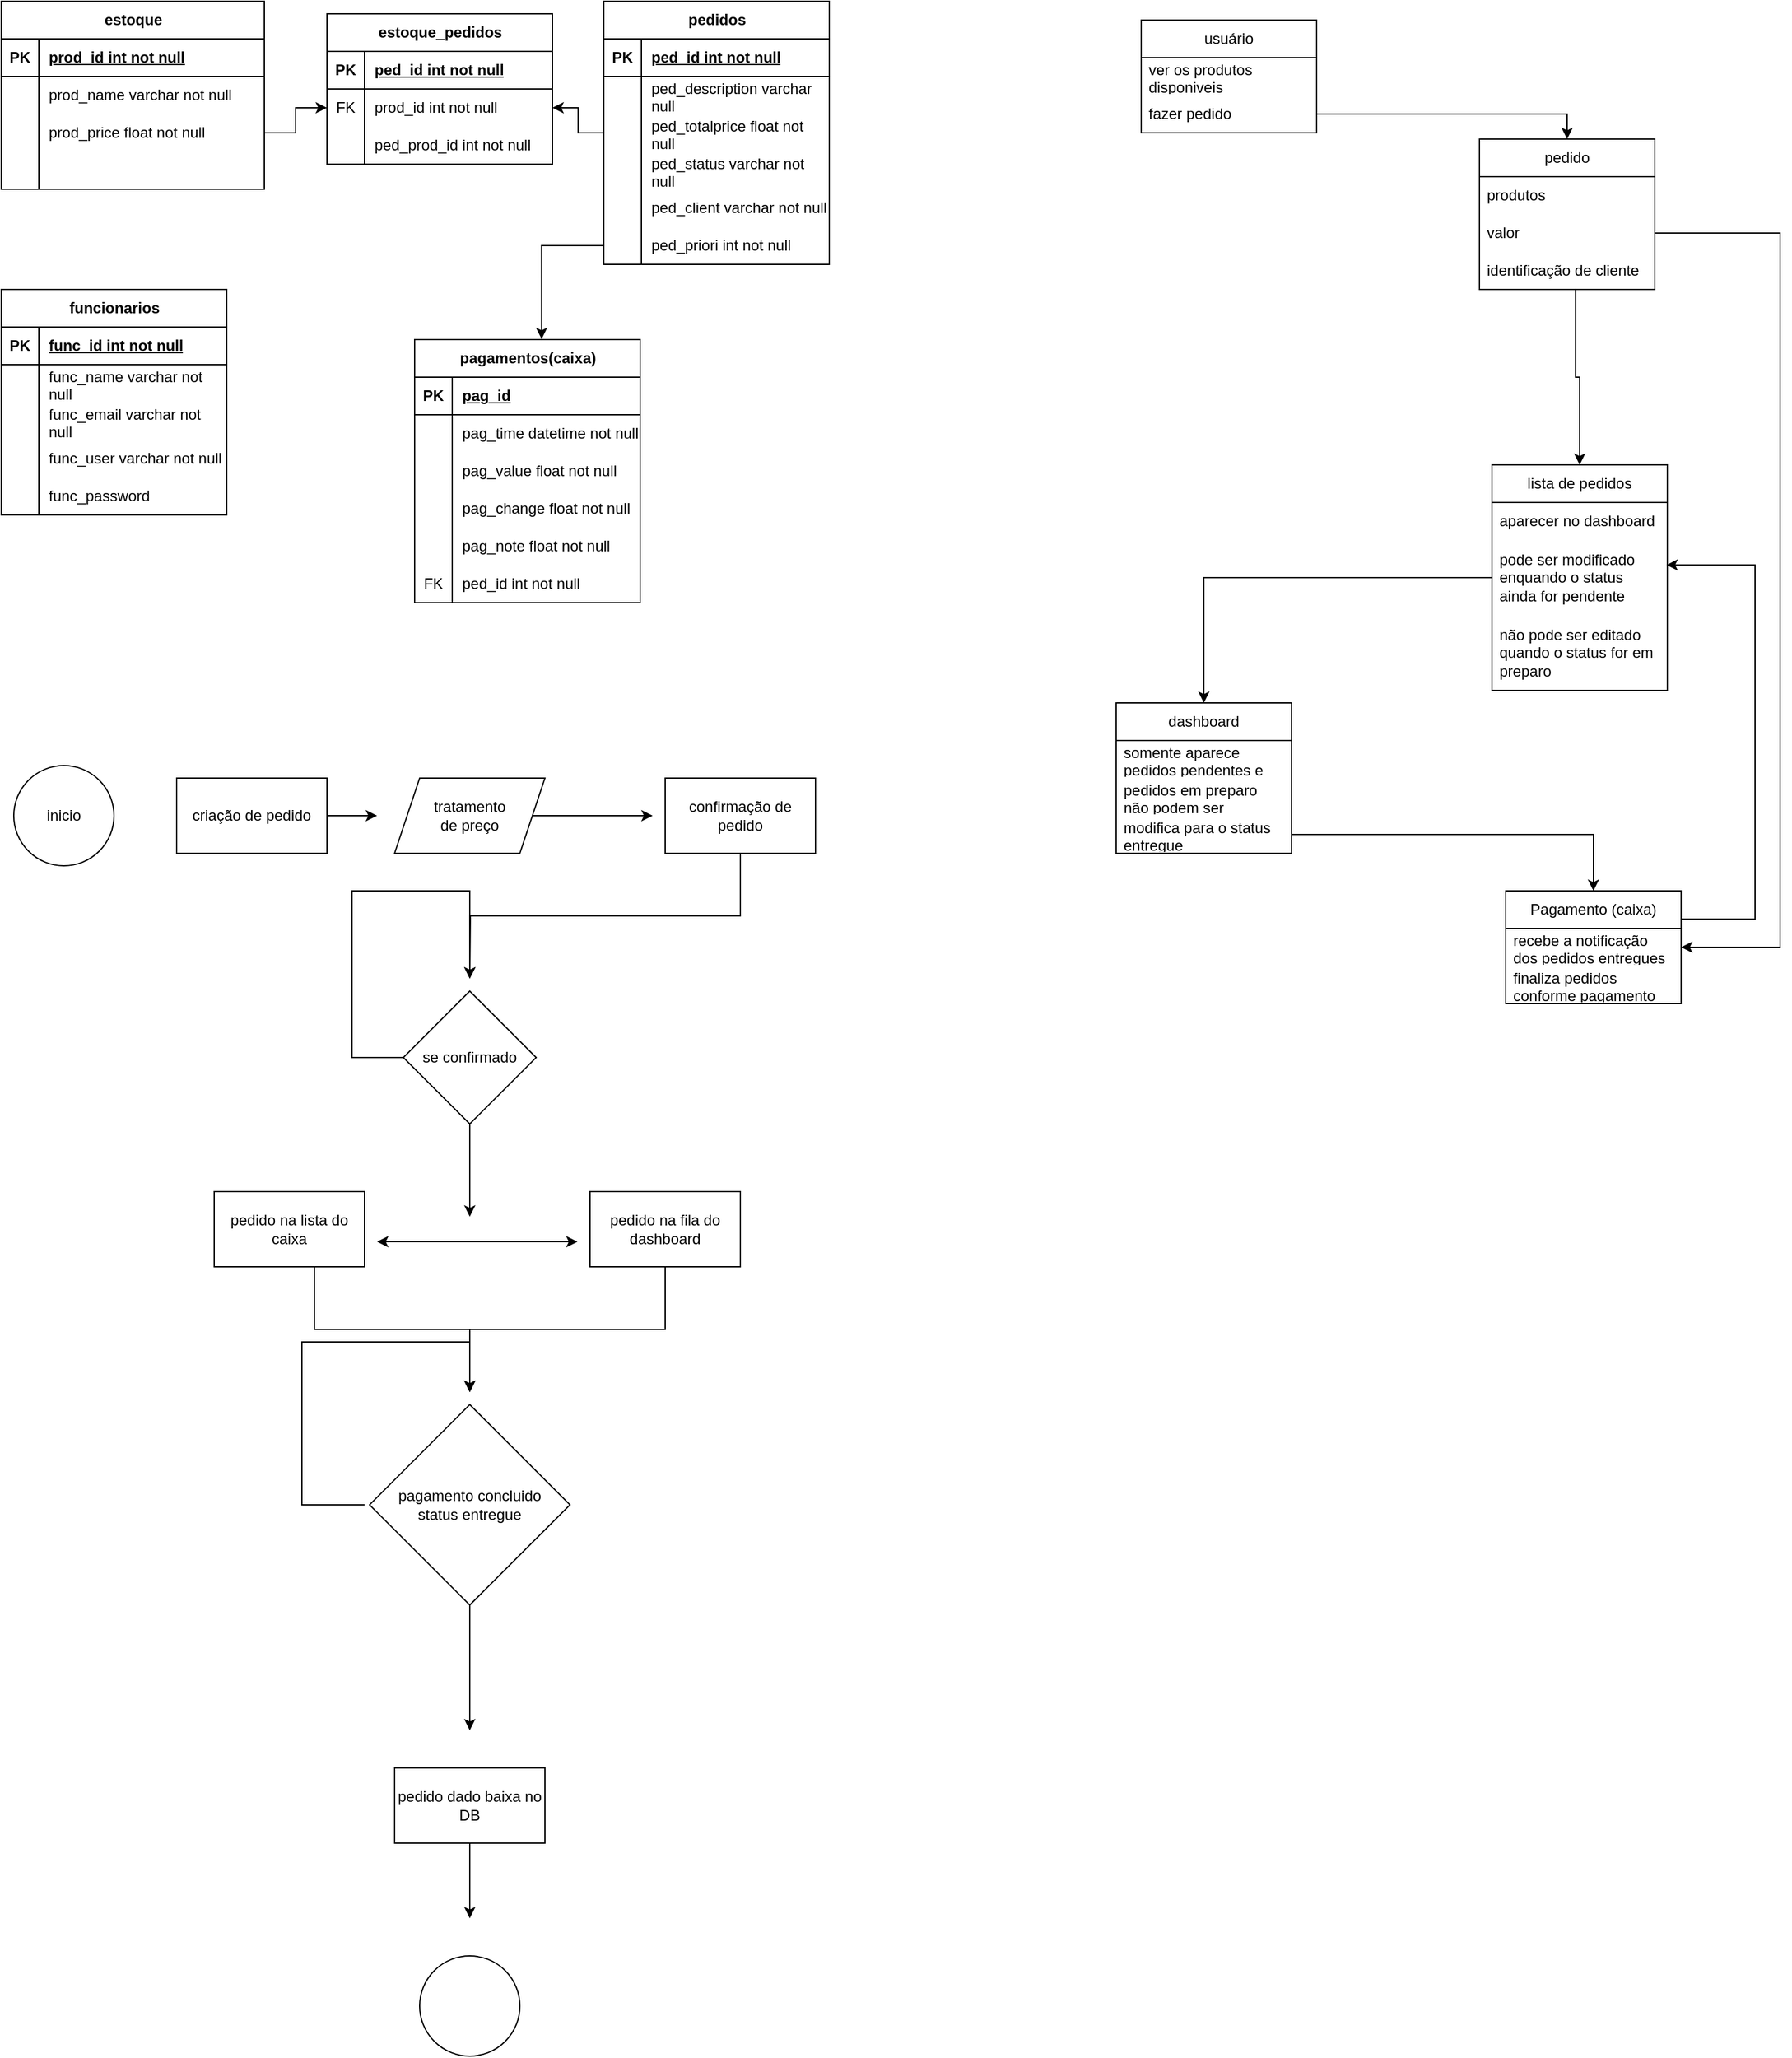 <mxfile version="26.0.13">
  <diagram name="Página-1" id="0fmEnewQuj0HmlvOXinz">
    <mxGraphModel dx="1318" dy="551" grid="1" gridSize="10" guides="1" tooltips="1" connect="1" arrows="1" fold="1" page="1" pageScale="1" pageWidth="827" pageHeight="1169" math="0" shadow="0">
      <root>
        <mxCell id="0" />
        <mxCell id="1" parent="0" />
        <mxCell id="7uB60GZK008Nnf8g0eSj-12" value="estoque" style="shape=table;startSize=30;container=1;collapsible=1;childLayout=tableLayout;fixedRows=1;rowLines=0;fontStyle=1;align=center;resizeLast=1;html=1;" vertex="1" parent="1">
          <mxGeometry x="40" y="50" width="210" height="150" as="geometry" />
        </mxCell>
        <mxCell id="7uB60GZK008Nnf8g0eSj-13" value="" style="shape=tableRow;horizontal=0;startSize=0;swimlaneHead=0;swimlaneBody=0;fillColor=none;collapsible=0;dropTarget=0;points=[[0,0.5],[1,0.5]];portConstraint=eastwest;top=0;left=0;right=0;bottom=1;" vertex="1" parent="7uB60GZK008Nnf8g0eSj-12">
          <mxGeometry y="30" width="210" height="30" as="geometry" />
        </mxCell>
        <mxCell id="7uB60GZK008Nnf8g0eSj-14" value="PK" style="shape=partialRectangle;connectable=0;fillColor=none;top=0;left=0;bottom=0;right=0;fontStyle=1;overflow=hidden;whiteSpace=wrap;html=1;" vertex="1" parent="7uB60GZK008Nnf8g0eSj-13">
          <mxGeometry width="30" height="30" as="geometry">
            <mxRectangle width="30" height="30" as="alternateBounds" />
          </mxGeometry>
        </mxCell>
        <mxCell id="7uB60GZK008Nnf8g0eSj-15" value="prod_id int not null" style="shape=partialRectangle;connectable=0;fillColor=none;top=0;left=0;bottom=0;right=0;align=left;spacingLeft=6;fontStyle=5;overflow=hidden;whiteSpace=wrap;html=1;" vertex="1" parent="7uB60GZK008Nnf8g0eSj-13">
          <mxGeometry x="30" width="180" height="30" as="geometry">
            <mxRectangle width="180" height="30" as="alternateBounds" />
          </mxGeometry>
        </mxCell>
        <mxCell id="7uB60GZK008Nnf8g0eSj-16" value="" style="shape=tableRow;horizontal=0;startSize=0;swimlaneHead=0;swimlaneBody=0;fillColor=none;collapsible=0;dropTarget=0;points=[[0,0.5],[1,0.5]];portConstraint=eastwest;top=0;left=0;right=0;bottom=0;" vertex="1" parent="7uB60GZK008Nnf8g0eSj-12">
          <mxGeometry y="60" width="210" height="30" as="geometry" />
        </mxCell>
        <mxCell id="7uB60GZK008Nnf8g0eSj-17" value="" style="shape=partialRectangle;connectable=0;fillColor=none;top=0;left=0;bottom=0;right=0;editable=1;overflow=hidden;whiteSpace=wrap;html=1;" vertex="1" parent="7uB60GZK008Nnf8g0eSj-16">
          <mxGeometry width="30" height="30" as="geometry">
            <mxRectangle width="30" height="30" as="alternateBounds" />
          </mxGeometry>
        </mxCell>
        <mxCell id="7uB60GZK008Nnf8g0eSj-18" value="prod_name varchar not null" style="shape=partialRectangle;connectable=0;fillColor=none;top=0;left=0;bottom=0;right=0;align=left;spacingLeft=6;overflow=hidden;whiteSpace=wrap;html=1;" vertex="1" parent="7uB60GZK008Nnf8g0eSj-16">
          <mxGeometry x="30" width="180" height="30" as="geometry">
            <mxRectangle width="180" height="30" as="alternateBounds" />
          </mxGeometry>
        </mxCell>
        <mxCell id="7uB60GZK008Nnf8g0eSj-19" value="" style="shape=tableRow;horizontal=0;startSize=0;swimlaneHead=0;swimlaneBody=0;fillColor=none;collapsible=0;dropTarget=0;points=[[0,0.5],[1,0.5]];portConstraint=eastwest;top=0;left=0;right=0;bottom=0;" vertex="1" parent="7uB60GZK008Nnf8g0eSj-12">
          <mxGeometry y="90" width="210" height="30" as="geometry" />
        </mxCell>
        <mxCell id="7uB60GZK008Nnf8g0eSj-20" value="" style="shape=partialRectangle;connectable=0;fillColor=none;top=0;left=0;bottom=0;right=0;editable=1;overflow=hidden;whiteSpace=wrap;html=1;" vertex="1" parent="7uB60GZK008Nnf8g0eSj-19">
          <mxGeometry width="30" height="30" as="geometry">
            <mxRectangle width="30" height="30" as="alternateBounds" />
          </mxGeometry>
        </mxCell>
        <mxCell id="7uB60GZK008Nnf8g0eSj-21" value="prod_price float not null" style="shape=partialRectangle;connectable=0;fillColor=none;top=0;left=0;bottom=0;right=0;align=left;spacingLeft=6;overflow=hidden;whiteSpace=wrap;html=1;" vertex="1" parent="7uB60GZK008Nnf8g0eSj-19">
          <mxGeometry x="30" width="180" height="30" as="geometry">
            <mxRectangle width="180" height="30" as="alternateBounds" />
          </mxGeometry>
        </mxCell>
        <mxCell id="7uB60GZK008Nnf8g0eSj-22" value="" style="shape=tableRow;horizontal=0;startSize=0;swimlaneHead=0;swimlaneBody=0;fillColor=none;collapsible=0;dropTarget=0;points=[[0,0.5],[1,0.5]];portConstraint=eastwest;top=0;left=0;right=0;bottom=0;" vertex="1" parent="7uB60GZK008Nnf8g0eSj-12">
          <mxGeometry y="120" width="210" height="30" as="geometry" />
        </mxCell>
        <mxCell id="7uB60GZK008Nnf8g0eSj-23" value="" style="shape=partialRectangle;connectable=0;fillColor=none;top=0;left=0;bottom=0;right=0;editable=1;overflow=hidden;whiteSpace=wrap;html=1;" vertex="1" parent="7uB60GZK008Nnf8g0eSj-22">
          <mxGeometry width="30" height="30" as="geometry">
            <mxRectangle width="30" height="30" as="alternateBounds" />
          </mxGeometry>
        </mxCell>
        <mxCell id="7uB60GZK008Nnf8g0eSj-24" value="" style="shape=partialRectangle;connectable=0;fillColor=none;top=0;left=0;bottom=0;right=0;align=left;spacingLeft=6;overflow=hidden;whiteSpace=wrap;html=1;" vertex="1" parent="7uB60GZK008Nnf8g0eSj-22">
          <mxGeometry x="30" width="180" height="30" as="geometry">
            <mxRectangle width="180" height="30" as="alternateBounds" />
          </mxGeometry>
        </mxCell>
        <mxCell id="7uB60GZK008Nnf8g0eSj-25" value="pedidos" style="shape=table;startSize=30;container=1;collapsible=1;childLayout=tableLayout;fixedRows=1;rowLines=0;fontStyle=1;align=center;resizeLast=1;html=1;" vertex="1" parent="1">
          <mxGeometry x="521" y="50" width="180" height="210" as="geometry" />
        </mxCell>
        <mxCell id="7uB60GZK008Nnf8g0eSj-26" value="" style="shape=tableRow;horizontal=0;startSize=0;swimlaneHead=0;swimlaneBody=0;fillColor=none;collapsible=0;dropTarget=0;points=[[0,0.5],[1,0.5]];portConstraint=eastwest;top=0;left=0;right=0;bottom=1;" vertex="1" parent="7uB60GZK008Nnf8g0eSj-25">
          <mxGeometry y="30" width="180" height="30" as="geometry" />
        </mxCell>
        <mxCell id="7uB60GZK008Nnf8g0eSj-27" value="PK" style="shape=partialRectangle;connectable=0;fillColor=none;top=0;left=0;bottom=0;right=0;fontStyle=1;overflow=hidden;whiteSpace=wrap;html=1;" vertex="1" parent="7uB60GZK008Nnf8g0eSj-26">
          <mxGeometry width="30" height="30" as="geometry">
            <mxRectangle width="30" height="30" as="alternateBounds" />
          </mxGeometry>
        </mxCell>
        <mxCell id="7uB60GZK008Nnf8g0eSj-28" value="ped_id int not null" style="shape=partialRectangle;connectable=0;fillColor=none;top=0;left=0;bottom=0;right=0;align=left;spacingLeft=6;fontStyle=5;overflow=hidden;whiteSpace=wrap;html=1;" vertex="1" parent="7uB60GZK008Nnf8g0eSj-26">
          <mxGeometry x="30" width="150" height="30" as="geometry">
            <mxRectangle width="150" height="30" as="alternateBounds" />
          </mxGeometry>
        </mxCell>
        <mxCell id="7uB60GZK008Nnf8g0eSj-29" value="" style="shape=tableRow;horizontal=0;startSize=0;swimlaneHead=0;swimlaneBody=0;fillColor=none;collapsible=0;dropTarget=0;points=[[0,0.5],[1,0.5]];portConstraint=eastwest;top=0;left=0;right=0;bottom=0;" vertex="1" parent="7uB60GZK008Nnf8g0eSj-25">
          <mxGeometry y="60" width="180" height="30" as="geometry" />
        </mxCell>
        <mxCell id="7uB60GZK008Nnf8g0eSj-30" value="" style="shape=partialRectangle;connectable=0;fillColor=none;top=0;left=0;bottom=0;right=0;editable=1;overflow=hidden;whiteSpace=wrap;html=1;" vertex="1" parent="7uB60GZK008Nnf8g0eSj-29">
          <mxGeometry width="30" height="30" as="geometry">
            <mxRectangle width="30" height="30" as="alternateBounds" />
          </mxGeometry>
        </mxCell>
        <mxCell id="7uB60GZK008Nnf8g0eSj-31" value="ped_description varchar null" style="shape=partialRectangle;connectable=0;fillColor=none;top=0;left=0;bottom=0;right=0;align=left;spacingLeft=6;overflow=hidden;whiteSpace=wrap;html=1;" vertex="1" parent="7uB60GZK008Nnf8g0eSj-29">
          <mxGeometry x="30" width="150" height="30" as="geometry">
            <mxRectangle width="150" height="30" as="alternateBounds" />
          </mxGeometry>
        </mxCell>
        <mxCell id="7uB60GZK008Nnf8g0eSj-32" value="" style="shape=tableRow;horizontal=0;startSize=0;swimlaneHead=0;swimlaneBody=0;fillColor=none;collapsible=0;dropTarget=0;points=[[0,0.5],[1,0.5]];portConstraint=eastwest;top=0;left=0;right=0;bottom=0;" vertex="1" parent="7uB60GZK008Nnf8g0eSj-25">
          <mxGeometry y="90" width="180" height="30" as="geometry" />
        </mxCell>
        <mxCell id="7uB60GZK008Nnf8g0eSj-33" value="" style="shape=partialRectangle;connectable=0;fillColor=none;top=0;left=0;bottom=0;right=0;editable=1;overflow=hidden;whiteSpace=wrap;html=1;" vertex="1" parent="7uB60GZK008Nnf8g0eSj-32">
          <mxGeometry width="30" height="30" as="geometry">
            <mxRectangle width="30" height="30" as="alternateBounds" />
          </mxGeometry>
        </mxCell>
        <mxCell id="7uB60GZK008Nnf8g0eSj-34" value="ped_totalprice float not null" style="shape=partialRectangle;connectable=0;fillColor=none;top=0;left=0;bottom=0;right=0;align=left;spacingLeft=6;overflow=hidden;whiteSpace=wrap;html=1;" vertex="1" parent="7uB60GZK008Nnf8g0eSj-32">
          <mxGeometry x="30" width="150" height="30" as="geometry">
            <mxRectangle width="150" height="30" as="alternateBounds" />
          </mxGeometry>
        </mxCell>
        <mxCell id="7uB60GZK008Nnf8g0eSj-35" value="" style="shape=tableRow;horizontal=0;startSize=0;swimlaneHead=0;swimlaneBody=0;fillColor=none;collapsible=0;dropTarget=0;points=[[0,0.5],[1,0.5]];portConstraint=eastwest;top=0;left=0;right=0;bottom=0;" vertex="1" parent="7uB60GZK008Nnf8g0eSj-25">
          <mxGeometry y="120" width="180" height="30" as="geometry" />
        </mxCell>
        <mxCell id="7uB60GZK008Nnf8g0eSj-36" value="" style="shape=partialRectangle;connectable=0;fillColor=none;top=0;left=0;bottom=0;right=0;editable=1;overflow=hidden;whiteSpace=wrap;html=1;" vertex="1" parent="7uB60GZK008Nnf8g0eSj-35">
          <mxGeometry width="30" height="30" as="geometry">
            <mxRectangle width="30" height="30" as="alternateBounds" />
          </mxGeometry>
        </mxCell>
        <mxCell id="7uB60GZK008Nnf8g0eSj-37" value="ped_status varchar not null" style="shape=partialRectangle;connectable=0;fillColor=none;top=0;left=0;bottom=0;right=0;align=left;spacingLeft=6;overflow=hidden;whiteSpace=wrap;html=1;" vertex="1" parent="7uB60GZK008Nnf8g0eSj-35">
          <mxGeometry x="30" width="150" height="30" as="geometry">
            <mxRectangle width="150" height="30" as="alternateBounds" />
          </mxGeometry>
        </mxCell>
        <mxCell id="7uB60GZK008Nnf8g0eSj-113" style="shape=tableRow;horizontal=0;startSize=0;swimlaneHead=0;swimlaneBody=0;fillColor=none;collapsible=0;dropTarget=0;points=[[0,0.5],[1,0.5]];portConstraint=eastwest;top=0;left=0;right=0;bottom=0;" vertex="1" parent="7uB60GZK008Nnf8g0eSj-25">
          <mxGeometry y="150" width="180" height="30" as="geometry" />
        </mxCell>
        <mxCell id="7uB60GZK008Nnf8g0eSj-114" style="shape=partialRectangle;connectable=0;fillColor=none;top=0;left=0;bottom=0;right=0;editable=1;overflow=hidden;whiteSpace=wrap;html=1;" vertex="1" parent="7uB60GZK008Nnf8g0eSj-113">
          <mxGeometry width="30" height="30" as="geometry">
            <mxRectangle width="30" height="30" as="alternateBounds" />
          </mxGeometry>
        </mxCell>
        <mxCell id="7uB60GZK008Nnf8g0eSj-115" value="ped_client varchar not null" style="shape=partialRectangle;connectable=0;fillColor=none;top=0;left=0;bottom=0;right=0;align=left;spacingLeft=6;overflow=hidden;whiteSpace=wrap;html=1;" vertex="1" parent="7uB60GZK008Nnf8g0eSj-113">
          <mxGeometry x="30" width="150" height="30" as="geometry">
            <mxRectangle width="150" height="30" as="alternateBounds" />
          </mxGeometry>
        </mxCell>
        <mxCell id="7uB60GZK008Nnf8g0eSj-133" style="shape=tableRow;horizontal=0;startSize=0;swimlaneHead=0;swimlaneBody=0;fillColor=none;collapsible=0;dropTarget=0;points=[[0,0.5],[1,0.5]];portConstraint=eastwest;top=0;left=0;right=0;bottom=0;" vertex="1" parent="7uB60GZK008Nnf8g0eSj-25">
          <mxGeometry y="180" width="180" height="30" as="geometry" />
        </mxCell>
        <mxCell id="7uB60GZK008Nnf8g0eSj-134" style="shape=partialRectangle;connectable=0;fillColor=none;top=0;left=0;bottom=0;right=0;editable=1;overflow=hidden;whiteSpace=wrap;html=1;" vertex="1" parent="7uB60GZK008Nnf8g0eSj-133">
          <mxGeometry width="30" height="30" as="geometry">
            <mxRectangle width="30" height="30" as="alternateBounds" />
          </mxGeometry>
        </mxCell>
        <mxCell id="7uB60GZK008Nnf8g0eSj-135" value="ped_priori int not null" style="shape=partialRectangle;connectable=0;fillColor=none;top=0;left=0;bottom=0;right=0;align=left;spacingLeft=6;overflow=hidden;whiteSpace=wrap;html=1;" vertex="1" parent="7uB60GZK008Nnf8g0eSj-133">
          <mxGeometry x="30" width="150" height="30" as="geometry">
            <mxRectangle width="150" height="30" as="alternateBounds" />
          </mxGeometry>
        </mxCell>
        <mxCell id="7uB60GZK008Nnf8g0eSj-39" value="estoque_pedidos" style="shape=table;startSize=30;container=1;collapsible=1;childLayout=tableLayout;fixedRows=1;rowLines=0;fontStyle=1;align=center;resizeLast=1;html=1;" vertex="1" parent="1">
          <mxGeometry x="300" y="60" width="180" height="120" as="geometry" />
        </mxCell>
        <mxCell id="7uB60GZK008Nnf8g0eSj-40" value="" style="shape=tableRow;horizontal=0;startSize=0;swimlaneHead=0;swimlaneBody=0;fillColor=none;collapsible=0;dropTarget=0;points=[[0,0.5],[1,0.5]];portConstraint=eastwest;top=0;left=0;right=0;bottom=1;" vertex="1" parent="7uB60GZK008Nnf8g0eSj-39">
          <mxGeometry y="30" width="180" height="30" as="geometry" />
        </mxCell>
        <mxCell id="7uB60GZK008Nnf8g0eSj-41" value="PK" style="shape=partialRectangle;connectable=0;fillColor=none;top=0;left=0;bottom=0;right=0;fontStyle=1;overflow=hidden;whiteSpace=wrap;html=1;" vertex="1" parent="7uB60GZK008Nnf8g0eSj-40">
          <mxGeometry width="30" height="30" as="geometry">
            <mxRectangle width="30" height="30" as="alternateBounds" />
          </mxGeometry>
        </mxCell>
        <mxCell id="7uB60GZK008Nnf8g0eSj-42" value="ped_id int not null" style="shape=partialRectangle;connectable=0;fillColor=none;top=0;left=0;bottom=0;right=0;align=left;spacingLeft=6;fontStyle=5;overflow=hidden;whiteSpace=wrap;html=1;" vertex="1" parent="7uB60GZK008Nnf8g0eSj-40">
          <mxGeometry x="30" width="150" height="30" as="geometry">
            <mxRectangle width="150" height="30" as="alternateBounds" />
          </mxGeometry>
        </mxCell>
        <mxCell id="7uB60GZK008Nnf8g0eSj-43" value="" style="shape=tableRow;horizontal=0;startSize=0;swimlaneHead=0;swimlaneBody=0;fillColor=none;collapsible=0;dropTarget=0;points=[[0,0.5],[1,0.5]];portConstraint=eastwest;top=0;left=0;right=0;bottom=0;" vertex="1" parent="7uB60GZK008Nnf8g0eSj-39">
          <mxGeometry y="60" width="180" height="30" as="geometry" />
        </mxCell>
        <mxCell id="7uB60GZK008Nnf8g0eSj-44" value="FK" style="shape=partialRectangle;connectable=0;fillColor=none;top=0;left=0;bottom=0;right=0;editable=1;overflow=hidden;whiteSpace=wrap;html=1;" vertex="1" parent="7uB60GZK008Nnf8g0eSj-43">
          <mxGeometry width="30" height="30" as="geometry">
            <mxRectangle width="30" height="30" as="alternateBounds" />
          </mxGeometry>
        </mxCell>
        <mxCell id="7uB60GZK008Nnf8g0eSj-45" value="prod_id int not null" style="shape=partialRectangle;connectable=0;fillColor=none;top=0;left=0;bottom=0;right=0;align=left;spacingLeft=6;overflow=hidden;whiteSpace=wrap;html=1;" vertex="1" parent="7uB60GZK008Nnf8g0eSj-43">
          <mxGeometry x="30" width="150" height="30" as="geometry">
            <mxRectangle width="150" height="30" as="alternateBounds" />
          </mxGeometry>
        </mxCell>
        <mxCell id="7uB60GZK008Nnf8g0eSj-139" style="shape=tableRow;horizontal=0;startSize=0;swimlaneHead=0;swimlaneBody=0;fillColor=none;collapsible=0;dropTarget=0;points=[[0,0.5],[1,0.5]];portConstraint=eastwest;top=0;left=0;right=0;bottom=0;" vertex="1" parent="7uB60GZK008Nnf8g0eSj-39">
          <mxGeometry y="90" width="180" height="30" as="geometry" />
        </mxCell>
        <mxCell id="7uB60GZK008Nnf8g0eSj-140" style="shape=partialRectangle;connectable=0;fillColor=none;top=0;left=0;bottom=0;right=0;editable=1;overflow=hidden;whiteSpace=wrap;html=1;" vertex="1" parent="7uB60GZK008Nnf8g0eSj-139">
          <mxGeometry width="30" height="30" as="geometry">
            <mxRectangle width="30" height="30" as="alternateBounds" />
          </mxGeometry>
        </mxCell>
        <mxCell id="7uB60GZK008Nnf8g0eSj-141" value="ped_prod_id int not null" style="shape=partialRectangle;connectable=0;fillColor=none;top=0;left=0;bottom=0;right=0;align=left;spacingLeft=6;overflow=hidden;whiteSpace=wrap;html=1;" vertex="1" parent="7uB60GZK008Nnf8g0eSj-139">
          <mxGeometry x="30" width="150" height="30" as="geometry">
            <mxRectangle width="150" height="30" as="alternateBounds" />
          </mxGeometry>
        </mxCell>
        <mxCell id="7uB60GZK008Nnf8g0eSj-52" value="pagamentos(caixa)" style="shape=table;startSize=30;container=1;collapsible=1;childLayout=tableLayout;fixedRows=1;rowLines=0;fontStyle=1;align=center;resizeLast=1;html=1;" vertex="1" parent="1">
          <mxGeometry x="370" y="320" width="180" height="210" as="geometry" />
        </mxCell>
        <mxCell id="7uB60GZK008Nnf8g0eSj-53" value="" style="shape=tableRow;horizontal=0;startSize=0;swimlaneHead=0;swimlaneBody=0;fillColor=none;collapsible=0;dropTarget=0;points=[[0,0.5],[1,0.5]];portConstraint=eastwest;top=0;left=0;right=0;bottom=1;" vertex="1" parent="7uB60GZK008Nnf8g0eSj-52">
          <mxGeometry y="30" width="180" height="30" as="geometry" />
        </mxCell>
        <mxCell id="7uB60GZK008Nnf8g0eSj-54" value="PK" style="shape=partialRectangle;connectable=0;fillColor=none;top=0;left=0;bottom=0;right=0;fontStyle=1;overflow=hidden;whiteSpace=wrap;html=1;" vertex="1" parent="7uB60GZK008Nnf8g0eSj-53">
          <mxGeometry width="30" height="30" as="geometry">
            <mxRectangle width="30" height="30" as="alternateBounds" />
          </mxGeometry>
        </mxCell>
        <mxCell id="7uB60GZK008Nnf8g0eSj-55" value="pag_id" style="shape=partialRectangle;connectable=0;fillColor=none;top=0;left=0;bottom=0;right=0;align=left;spacingLeft=6;fontStyle=5;overflow=hidden;whiteSpace=wrap;html=1;" vertex="1" parent="7uB60GZK008Nnf8g0eSj-53">
          <mxGeometry x="30" width="150" height="30" as="geometry">
            <mxRectangle width="150" height="30" as="alternateBounds" />
          </mxGeometry>
        </mxCell>
        <mxCell id="7uB60GZK008Nnf8g0eSj-56" value="" style="shape=tableRow;horizontal=0;startSize=0;swimlaneHead=0;swimlaneBody=0;fillColor=none;collapsible=0;dropTarget=0;points=[[0,0.5],[1,0.5]];portConstraint=eastwest;top=0;left=0;right=0;bottom=0;" vertex="1" parent="7uB60GZK008Nnf8g0eSj-52">
          <mxGeometry y="60" width="180" height="30" as="geometry" />
        </mxCell>
        <mxCell id="7uB60GZK008Nnf8g0eSj-57" value="" style="shape=partialRectangle;connectable=0;fillColor=none;top=0;left=0;bottom=0;right=0;editable=1;overflow=hidden;whiteSpace=wrap;html=1;" vertex="1" parent="7uB60GZK008Nnf8g0eSj-56">
          <mxGeometry width="30" height="30" as="geometry">
            <mxRectangle width="30" height="30" as="alternateBounds" />
          </mxGeometry>
        </mxCell>
        <mxCell id="7uB60GZK008Nnf8g0eSj-58" value="pag_time datetime not null" style="shape=partialRectangle;connectable=0;fillColor=none;top=0;left=0;bottom=0;right=0;align=left;spacingLeft=6;overflow=hidden;whiteSpace=wrap;html=1;" vertex="1" parent="7uB60GZK008Nnf8g0eSj-56">
          <mxGeometry x="30" width="150" height="30" as="geometry">
            <mxRectangle width="150" height="30" as="alternateBounds" />
          </mxGeometry>
        </mxCell>
        <mxCell id="7uB60GZK008Nnf8g0eSj-59" value="" style="shape=tableRow;horizontal=0;startSize=0;swimlaneHead=0;swimlaneBody=0;fillColor=none;collapsible=0;dropTarget=0;points=[[0,0.5],[1,0.5]];portConstraint=eastwest;top=0;left=0;right=0;bottom=0;" vertex="1" parent="7uB60GZK008Nnf8g0eSj-52">
          <mxGeometry y="90" width="180" height="30" as="geometry" />
        </mxCell>
        <mxCell id="7uB60GZK008Nnf8g0eSj-60" value="" style="shape=partialRectangle;connectable=0;fillColor=none;top=0;left=0;bottom=0;right=0;editable=1;overflow=hidden;whiteSpace=wrap;html=1;" vertex="1" parent="7uB60GZK008Nnf8g0eSj-59">
          <mxGeometry width="30" height="30" as="geometry">
            <mxRectangle width="30" height="30" as="alternateBounds" />
          </mxGeometry>
        </mxCell>
        <mxCell id="7uB60GZK008Nnf8g0eSj-61" value="pag_value float not null" style="shape=partialRectangle;connectable=0;fillColor=none;top=0;left=0;bottom=0;right=0;align=left;spacingLeft=6;overflow=hidden;whiteSpace=wrap;html=1;" vertex="1" parent="7uB60GZK008Nnf8g0eSj-59">
          <mxGeometry x="30" width="150" height="30" as="geometry">
            <mxRectangle width="150" height="30" as="alternateBounds" />
          </mxGeometry>
        </mxCell>
        <mxCell id="7uB60GZK008Nnf8g0eSj-62" value="" style="shape=tableRow;horizontal=0;startSize=0;swimlaneHead=0;swimlaneBody=0;fillColor=none;collapsible=0;dropTarget=0;points=[[0,0.5],[1,0.5]];portConstraint=eastwest;top=0;left=0;right=0;bottom=0;" vertex="1" parent="7uB60GZK008Nnf8g0eSj-52">
          <mxGeometry y="120" width="180" height="30" as="geometry" />
        </mxCell>
        <mxCell id="7uB60GZK008Nnf8g0eSj-63" value="" style="shape=partialRectangle;connectable=0;fillColor=none;top=0;left=0;bottom=0;right=0;editable=1;overflow=hidden;whiteSpace=wrap;html=1;" vertex="1" parent="7uB60GZK008Nnf8g0eSj-62">
          <mxGeometry width="30" height="30" as="geometry">
            <mxRectangle width="30" height="30" as="alternateBounds" />
          </mxGeometry>
        </mxCell>
        <mxCell id="7uB60GZK008Nnf8g0eSj-64" value="pag_change float not null" style="shape=partialRectangle;connectable=0;fillColor=none;top=0;left=0;bottom=0;right=0;align=left;spacingLeft=6;overflow=hidden;whiteSpace=wrap;html=1;" vertex="1" parent="7uB60GZK008Nnf8g0eSj-62">
          <mxGeometry x="30" width="150" height="30" as="geometry">
            <mxRectangle width="150" height="30" as="alternateBounds" />
          </mxGeometry>
        </mxCell>
        <mxCell id="7uB60GZK008Nnf8g0eSj-65" style="shape=tableRow;horizontal=0;startSize=0;swimlaneHead=0;swimlaneBody=0;fillColor=none;collapsible=0;dropTarget=0;points=[[0,0.5],[1,0.5]];portConstraint=eastwest;top=0;left=0;right=0;bottom=0;" vertex="1" parent="7uB60GZK008Nnf8g0eSj-52">
          <mxGeometry y="150" width="180" height="30" as="geometry" />
        </mxCell>
        <mxCell id="7uB60GZK008Nnf8g0eSj-66" style="shape=partialRectangle;connectable=0;fillColor=none;top=0;left=0;bottom=0;right=0;editable=1;overflow=hidden;whiteSpace=wrap;html=1;" vertex="1" parent="7uB60GZK008Nnf8g0eSj-65">
          <mxGeometry width="30" height="30" as="geometry">
            <mxRectangle width="30" height="30" as="alternateBounds" />
          </mxGeometry>
        </mxCell>
        <mxCell id="7uB60GZK008Nnf8g0eSj-67" value="pag_note float not null" style="shape=partialRectangle;connectable=0;fillColor=none;top=0;left=0;bottom=0;right=0;align=left;spacingLeft=6;overflow=hidden;whiteSpace=wrap;html=1;" vertex="1" parent="7uB60GZK008Nnf8g0eSj-65">
          <mxGeometry x="30" width="150" height="30" as="geometry">
            <mxRectangle width="150" height="30" as="alternateBounds" />
          </mxGeometry>
        </mxCell>
        <mxCell id="7uB60GZK008Nnf8g0eSj-68" style="shape=tableRow;horizontal=0;startSize=0;swimlaneHead=0;swimlaneBody=0;fillColor=none;collapsible=0;dropTarget=0;points=[[0,0.5],[1,0.5]];portConstraint=eastwest;top=0;left=0;right=0;bottom=0;" vertex="1" parent="7uB60GZK008Nnf8g0eSj-52">
          <mxGeometry y="180" width="180" height="30" as="geometry" />
        </mxCell>
        <mxCell id="7uB60GZK008Nnf8g0eSj-69" value="FK" style="shape=partialRectangle;connectable=0;fillColor=none;top=0;left=0;bottom=0;right=0;editable=1;overflow=hidden;whiteSpace=wrap;html=1;" vertex="1" parent="7uB60GZK008Nnf8g0eSj-68">
          <mxGeometry width="30" height="30" as="geometry">
            <mxRectangle width="30" height="30" as="alternateBounds" />
          </mxGeometry>
        </mxCell>
        <mxCell id="7uB60GZK008Nnf8g0eSj-70" value="ped_id int not null" style="shape=partialRectangle;connectable=0;fillColor=none;top=0;left=0;bottom=0;right=0;align=left;spacingLeft=6;overflow=hidden;whiteSpace=wrap;html=1;" vertex="1" parent="7uB60GZK008Nnf8g0eSj-68">
          <mxGeometry x="30" width="150" height="30" as="geometry">
            <mxRectangle width="150" height="30" as="alternateBounds" />
          </mxGeometry>
        </mxCell>
        <mxCell id="7uB60GZK008Nnf8g0eSj-84" value="funcionarios" style="shape=table;startSize=30;container=1;collapsible=1;childLayout=tableLayout;fixedRows=1;rowLines=0;fontStyle=1;align=center;resizeLast=1;html=1;" vertex="1" parent="1">
          <mxGeometry x="40" y="280" width="180" height="180" as="geometry" />
        </mxCell>
        <mxCell id="7uB60GZK008Nnf8g0eSj-85" value="" style="shape=tableRow;horizontal=0;startSize=0;swimlaneHead=0;swimlaneBody=0;fillColor=none;collapsible=0;dropTarget=0;points=[[0,0.5],[1,0.5]];portConstraint=eastwest;top=0;left=0;right=0;bottom=1;" vertex="1" parent="7uB60GZK008Nnf8g0eSj-84">
          <mxGeometry y="30" width="180" height="30" as="geometry" />
        </mxCell>
        <mxCell id="7uB60GZK008Nnf8g0eSj-86" value="PK" style="shape=partialRectangle;connectable=0;fillColor=none;top=0;left=0;bottom=0;right=0;fontStyle=1;overflow=hidden;whiteSpace=wrap;html=1;" vertex="1" parent="7uB60GZK008Nnf8g0eSj-85">
          <mxGeometry width="30" height="30" as="geometry">
            <mxRectangle width="30" height="30" as="alternateBounds" />
          </mxGeometry>
        </mxCell>
        <mxCell id="7uB60GZK008Nnf8g0eSj-87" value="func_id int not null" style="shape=partialRectangle;connectable=0;fillColor=none;top=0;left=0;bottom=0;right=0;align=left;spacingLeft=6;fontStyle=5;overflow=hidden;whiteSpace=wrap;html=1;" vertex="1" parent="7uB60GZK008Nnf8g0eSj-85">
          <mxGeometry x="30" width="150" height="30" as="geometry">
            <mxRectangle width="150" height="30" as="alternateBounds" />
          </mxGeometry>
        </mxCell>
        <mxCell id="7uB60GZK008Nnf8g0eSj-88" value="" style="shape=tableRow;horizontal=0;startSize=0;swimlaneHead=0;swimlaneBody=0;fillColor=none;collapsible=0;dropTarget=0;points=[[0,0.5],[1,0.5]];portConstraint=eastwest;top=0;left=0;right=0;bottom=0;" vertex="1" parent="7uB60GZK008Nnf8g0eSj-84">
          <mxGeometry y="60" width="180" height="30" as="geometry" />
        </mxCell>
        <mxCell id="7uB60GZK008Nnf8g0eSj-89" value="" style="shape=partialRectangle;connectable=0;fillColor=none;top=0;left=0;bottom=0;right=0;editable=1;overflow=hidden;whiteSpace=wrap;html=1;" vertex="1" parent="7uB60GZK008Nnf8g0eSj-88">
          <mxGeometry width="30" height="30" as="geometry">
            <mxRectangle width="30" height="30" as="alternateBounds" />
          </mxGeometry>
        </mxCell>
        <mxCell id="7uB60GZK008Nnf8g0eSj-90" value="func_name varchar not null" style="shape=partialRectangle;connectable=0;fillColor=none;top=0;left=0;bottom=0;right=0;align=left;spacingLeft=6;overflow=hidden;whiteSpace=wrap;html=1;" vertex="1" parent="7uB60GZK008Nnf8g0eSj-88">
          <mxGeometry x="30" width="150" height="30" as="geometry">
            <mxRectangle width="150" height="30" as="alternateBounds" />
          </mxGeometry>
        </mxCell>
        <mxCell id="7uB60GZK008Nnf8g0eSj-91" value="" style="shape=tableRow;horizontal=0;startSize=0;swimlaneHead=0;swimlaneBody=0;fillColor=none;collapsible=0;dropTarget=0;points=[[0,0.5],[1,0.5]];portConstraint=eastwest;top=0;left=0;right=0;bottom=0;" vertex="1" parent="7uB60GZK008Nnf8g0eSj-84">
          <mxGeometry y="90" width="180" height="30" as="geometry" />
        </mxCell>
        <mxCell id="7uB60GZK008Nnf8g0eSj-92" value="" style="shape=partialRectangle;connectable=0;fillColor=none;top=0;left=0;bottom=0;right=0;editable=1;overflow=hidden;whiteSpace=wrap;html=1;" vertex="1" parent="7uB60GZK008Nnf8g0eSj-91">
          <mxGeometry width="30" height="30" as="geometry">
            <mxRectangle width="30" height="30" as="alternateBounds" />
          </mxGeometry>
        </mxCell>
        <mxCell id="7uB60GZK008Nnf8g0eSj-93" value="func_email varchar not null" style="shape=partialRectangle;connectable=0;fillColor=none;top=0;left=0;bottom=0;right=0;align=left;spacingLeft=6;overflow=hidden;whiteSpace=wrap;html=1;" vertex="1" parent="7uB60GZK008Nnf8g0eSj-91">
          <mxGeometry x="30" width="150" height="30" as="geometry">
            <mxRectangle width="150" height="30" as="alternateBounds" />
          </mxGeometry>
        </mxCell>
        <mxCell id="7uB60GZK008Nnf8g0eSj-142" style="shape=tableRow;horizontal=0;startSize=0;swimlaneHead=0;swimlaneBody=0;fillColor=none;collapsible=0;dropTarget=0;points=[[0,0.5],[1,0.5]];portConstraint=eastwest;top=0;left=0;right=0;bottom=0;" vertex="1" parent="7uB60GZK008Nnf8g0eSj-84">
          <mxGeometry y="120" width="180" height="30" as="geometry" />
        </mxCell>
        <mxCell id="7uB60GZK008Nnf8g0eSj-143" style="shape=partialRectangle;connectable=0;fillColor=none;top=0;left=0;bottom=0;right=0;editable=1;overflow=hidden;whiteSpace=wrap;html=1;" vertex="1" parent="7uB60GZK008Nnf8g0eSj-142">
          <mxGeometry width="30" height="30" as="geometry">
            <mxRectangle width="30" height="30" as="alternateBounds" />
          </mxGeometry>
        </mxCell>
        <mxCell id="7uB60GZK008Nnf8g0eSj-144" value="func_user varchar not null" style="shape=partialRectangle;connectable=0;fillColor=none;top=0;left=0;bottom=0;right=0;align=left;spacingLeft=6;overflow=hidden;whiteSpace=wrap;html=1;" vertex="1" parent="7uB60GZK008Nnf8g0eSj-142">
          <mxGeometry x="30" width="150" height="30" as="geometry">
            <mxRectangle width="150" height="30" as="alternateBounds" />
          </mxGeometry>
        </mxCell>
        <mxCell id="7uB60GZK008Nnf8g0eSj-94" value="" style="shape=tableRow;horizontal=0;startSize=0;swimlaneHead=0;swimlaneBody=0;fillColor=none;collapsible=0;dropTarget=0;points=[[0,0.5],[1,0.5]];portConstraint=eastwest;top=0;left=0;right=0;bottom=0;" vertex="1" parent="7uB60GZK008Nnf8g0eSj-84">
          <mxGeometry y="150" width="180" height="30" as="geometry" />
        </mxCell>
        <mxCell id="7uB60GZK008Nnf8g0eSj-95" value="" style="shape=partialRectangle;connectable=0;fillColor=none;top=0;left=0;bottom=0;right=0;editable=1;overflow=hidden;whiteSpace=wrap;html=1;" vertex="1" parent="7uB60GZK008Nnf8g0eSj-94">
          <mxGeometry width="30" height="30" as="geometry">
            <mxRectangle width="30" height="30" as="alternateBounds" />
          </mxGeometry>
        </mxCell>
        <mxCell id="7uB60GZK008Nnf8g0eSj-96" value="func_password" style="shape=partialRectangle;connectable=0;fillColor=none;top=0;left=0;bottom=0;right=0;align=left;spacingLeft=6;overflow=hidden;whiteSpace=wrap;html=1;" vertex="1" parent="7uB60GZK008Nnf8g0eSj-94">
          <mxGeometry x="30" width="150" height="30" as="geometry">
            <mxRectangle width="150" height="30" as="alternateBounds" />
          </mxGeometry>
        </mxCell>
        <mxCell id="7uB60GZK008Nnf8g0eSj-101" value="usuário" style="swimlane;fontStyle=0;childLayout=stackLayout;horizontal=1;startSize=30;horizontalStack=0;resizeParent=1;resizeParentMax=0;resizeLast=0;collapsible=1;marginBottom=0;whiteSpace=wrap;html=1;" vertex="1" parent="1">
          <mxGeometry x="950" y="65" width="140" height="90" as="geometry" />
        </mxCell>
        <mxCell id="7uB60GZK008Nnf8g0eSj-102" value="ver os produtos disponiveis" style="text;strokeColor=none;fillColor=none;align=left;verticalAlign=middle;spacingLeft=4;spacingRight=4;overflow=hidden;points=[[0,0.5],[1,0.5]];portConstraint=eastwest;rotatable=0;whiteSpace=wrap;html=1;" vertex="1" parent="7uB60GZK008Nnf8g0eSj-101">
          <mxGeometry y="30" width="140" height="30" as="geometry" />
        </mxCell>
        <mxCell id="7uB60GZK008Nnf8g0eSj-103" value="fazer pedido" style="text;strokeColor=none;fillColor=none;align=left;verticalAlign=middle;spacingLeft=4;spacingRight=4;overflow=hidden;points=[[0,0.5],[1,0.5]];portConstraint=eastwest;rotatable=0;whiteSpace=wrap;html=1;" vertex="1" parent="7uB60GZK008Nnf8g0eSj-101">
          <mxGeometry y="60" width="140" height="30" as="geometry" />
        </mxCell>
        <mxCell id="7uB60GZK008Nnf8g0eSj-105" value="lista de pedidos" style="swimlane;fontStyle=0;childLayout=stackLayout;horizontal=1;startSize=30;horizontalStack=0;resizeParent=1;resizeParentMax=0;resizeLast=0;collapsible=1;marginBottom=0;whiteSpace=wrap;html=1;" vertex="1" parent="1">
          <mxGeometry x="1230" y="420" width="140" height="180" as="geometry" />
        </mxCell>
        <mxCell id="7uB60GZK008Nnf8g0eSj-106" value="aparecer no dashboard" style="text;strokeColor=none;fillColor=none;align=left;verticalAlign=middle;spacingLeft=4;spacingRight=4;overflow=hidden;points=[[0,0.5],[1,0.5]];portConstraint=eastwest;rotatable=0;whiteSpace=wrap;html=1;" vertex="1" parent="7uB60GZK008Nnf8g0eSj-105">
          <mxGeometry y="30" width="140" height="30" as="geometry" />
        </mxCell>
        <mxCell id="7uB60GZK008Nnf8g0eSj-107" value="pode ser modificado enquando o status ainda for pendente" style="text;strokeColor=none;fillColor=none;align=left;verticalAlign=middle;spacingLeft=4;spacingRight=4;overflow=hidden;points=[[0,0.5],[1,0.5]];portConstraint=eastwest;rotatable=0;whiteSpace=wrap;html=1;" vertex="1" parent="7uB60GZK008Nnf8g0eSj-105">
          <mxGeometry y="60" width="140" height="60" as="geometry" />
        </mxCell>
        <mxCell id="7uB60GZK008Nnf8g0eSj-108" value="não pode ser editado quando o status for em preparo" style="text;strokeColor=none;fillColor=none;align=left;verticalAlign=middle;spacingLeft=4;spacingRight=4;overflow=hidden;points=[[0,0.5],[1,0.5]];portConstraint=eastwest;rotatable=0;whiteSpace=wrap;html=1;" vertex="1" parent="7uB60GZK008Nnf8g0eSj-105">
          <mxGeometry y="120" width="140" height="60" as="geometry" />
        </mxCell>
        <mxCell id="7uB60GZK008Nnf8g0eSj-109" value="dashboard" style="swimlane;fontStyle=0;childLayout=stackLayout;horizontal=1;startSize=30;horizontalStack=0;resizeParent=1;resizeParentMax=0;resizeLast=0;collapsible=1;marginBottom=0;whiteSpace=wrap;html=1;" vertex="1" parent="1">
          <mxGeometry x="930" y="610" width="140" height="120" as="geometry" />
        </mxCell>
        <mxCell id="7uB60GZK008Nnf8g0eSj-110" value="somente aparece pedidos pendentes e em preparo" style="text;strokeColor=none;fillColor=none;align=left;verticalAlign=middle;spacingLeft=4;spacingRight=4;overflow=hidden;points=[[0,0.5],[1,0.5]];portConstraint=eastwest;rotatable=0;whiteSpace=wrap;html=1;" vertex="1" parent="7uB60GZK008Nnf8g0eSj-109">
          <mxGeometry y="30" width="140" height="30" as="geometry" />
        </mxCell>
        <mxCell id="7uB60GZK008Nnf8g0eSj-111" value="pedidos em preparo não podem ser modificados" style="text;strokeColor=none;fillColor=none;align=left;verticalAlign=middle;spacingLeft=4;spacingRight=4;overflow=hidden;points=[[0,0.5],[1,0.5]];portConstraint=eastwest;rotatable=0;whiteSpace=wrap;html=1;" vertex="1" parent="7uB60GZK008Nnf8g0eSj-109">
          <mxGeometry y="60" width="140" height="30" as="geometry" />
        </mxCell>
        <mxCell id="7uB60GZK008Nnf8g0eSj-112" value="modifica para o status entregue" style="text;strokeColor=none;fillColor=none;align=left;verticalAlign=middle;spacingLeft=4;spacingRight=4;overflow=hidden;points=[[0,0.5],[1,0.5]];portConstraint=eastwest;rotatable=0;whiteSpace=wrap;html=1;" vertex="1" parent="7uB60GZK008Nnf8g0eSj-109">
          <mxGeometry y="90" width="140" height="30" as="geometry" />
        </mxCell>
        <mxCell id="7uB60GZK008Nnf8g0eSj-117" value="Pagamento (caixa)" style="swimlane;fontStyle=0;childLayout=stackLayout;horizontal=1;startSize=30;horizontalStack=0;resizeParent=1;resizeParentMax=0;resizeLast=0;collapsible=1;marginBottom=0;whiteSpace=wrap;html=1;" vertex="1" parent="1">
          <mxGeometry x="1241" y="760" width="140" height="90" as="geometry" />
        </mxCell>
        <mxCell id="7uB60GZK008Nnf8g0eSj-118" value="recebe a notificação dos pedidos entregues" style="text;strokeColor=none;fillColor=none;align=left;verticalAlign=middle;spacingLeft=4;spacingRight=4;overflow=hidden;points=[[0,0.5],[1,0.5]];portConstraint=eastwest;rotatable=0;whiteSpace=wrap;html=1;" vertex="1" parent="7uB60GZK008Nnf8g0eSj-117">
          <mxGeometry y="30" width="140" height="30" as="geometry" />
        </mxCell>
        <mxCell id="7uB60GZK008Nnf8g0eSj-119" value="finaliza pedidos conforme pagamento" style="text;strokeColor=none;fillColor=none;align=left;verticalAlign=middle;spacingLeft=4;spacingRight=4;overflow=hidden;points=[[0,0.5],[1,0.5]];portConstraint=eastwest;rotatable=0;whiteSpace=wrap;html=1;" vertex="1" parent="7uB60GZK008Nnf8g0eSj-117">
          <mxGeometry y="60" width="140" height="30" as="geometry" />
        </mxCell>
        <mxCell id="7uB60GZK008Nnf8g0eSj-123" value="pedido" style="swimlane;fontStyle=0;childLayout=stackLayout;horizontal=1;startSize=30;horizontalStack=0;resizeParent=1;resizeParentMax=0;resizeLast=0;collapsible=1;marginBottom=0;whiteSpace=wrap;html=1;" vertex="1" parent="1">
          <mxGeometry x="1220" y="160" width="140" height="120" as="geometry">
            <mxRectangle x="1220" y="160" width="80" height="30" as="alternateBounds" />
          </mxGeometry>
        </mxCell>
        <mxCell id="7uB60GZK008Nnf8g0eSj-124" value="produtos" style="text;strokeColor=none;fillColor=none;align=left;verticalAlign=middle;spacingLeft=4;spacingRight=4;overflow=hidden;points=[[0,0.5],[1,0.5]];portConstraint=eastwest;rotatable=0;whiteSpace=wrap;html=1;" vertex="1" parent="7uB60GZK008Nnf8g0eSj-123">
          <mxGeometry y="30" width="140" height="30" as="geometry" />
        </mxCell>
        <mxCell id="7uB60GZK008Nnf8g0eSj-125" value="valor" style="text;strokeColor=none;fillColor=none;align=left;verticalAlign=middle;spacingLeft=4;spacingRight=4;overflow=hidden;points=[[0,0.5],[1,0.5]];portConstraint=eastwest;rotatable=0;whiteSpace=wrap;html=1;" vertex="1" parent="7uB60GZK008Nnf8g0eSj-123">
          <mxGeometry y="60" width="140" height="30" as="geometry" />
        </mxCell>
        <mxCell id="7uB60GZK008Nnf8g0eSj-126" value="identificação de cliente" style="text;strokeColor=none;fillColor=none;align=left;verticalAlign=middle;spacingLeft=4;spacingRight=4;overflow=hidden;points=[[0,0.5],[1,0.5]];portConstraint=eastwest;rotatable=0;whiteSpace=wrap;html=1;" vertex="1" parent="7uB60GZK008Nnf8g0eSj-123">
          <mxGeometry y="90" width="140" height="30" as="geometry" />
        </mxCell>
        <mxCell id="7uB60GZK008Nnf8g0eSj-127" style="edgeStyle=orthogonalEdgeStyle;rounded=0;orthogonalLoop=1;jettySize=auto;html=1;" edge="1" parent="1" source="7uB60GZK008Nnf8g0eSj-103" target="7uB60GZK008Nnf8g0eSj-123">
          <mxGeometry relative="1" as="geometry" />
        </mxCell>
        <mxCell id="7uB60GZK008Nnf8g0eSj-128" style="edgeStyle=orthogonalEdgeStyle;rounded=0;orthogonalLoop=1;jettySize=auto;html=1;entryX=0.5;entryY=0;entryDx=0;entryDy=0;exitX=0.548;exitY=0.998;exitDx=0;exitDy=0;exitPerimeter=0;" edge="1" parent="1" source="7uB60GZK008Nnf8g0eSj-126" target="7uB60GZK008Nnf8g0eSj-105">
          <mxGeometry relative="1" as="geometry" />
        </mxCell>
        <mxCell id="7uB60GZK008Nnf8g0eSj-129" style="edgeStyle=orthogonalEdgeStyle;rounded=0;orthogonalLoop=1;jettySize=auto;html=1;entryX=0.5;entryY=0;entryDx=0;entryDy=0;" edge="1" parent="1" source="7uB60GZK008Nnf8g0eSj-107" target="7uB60GZK008Nnf8g0eSj-109">
          <mxGeometry relative="1" as="geometry" />
        </mxCell>
        <mxCell id="7uB60GZK008Nnf8g0eSj-130" style="edgeStyle=orthogonalEdgeStyle;rounded=0;orthogonalLoop=1;jettySize=auto;html=1;entryX=0.5;entryY=0;entryDx=0;entryDy=0;" edge="1" parent="1" source="7uB60GZK008Nnf8g0eSj-112" target="7uB60GZK008Nnf8g0eSj-117">
          <mxGeometry relative="1" as="geometry" />
        </mxCell>
        <mxCell id="7uB60GZK008Nnf8g0eSj-131" style="edgeStyle=orthogonalEdgeStyle;rounded=0;orthogonalLoop=1;jettySize=auto;html=1;exitX=1;exitY=0.5;exitDx=0;exitDy=0;entryX=1;entryY=0.5;entryDx=0;entryDy=0;" edge="1" parent="1" source="7uB60GZK008Nnf8g0eSj-125" target="7uB60GZK008Nnf8g0eSj-118">
          <mxGeometry relative="1" as="geometry">
            <mxPoint x="1458.92" y="235.0" as="sourcePoint" />
            <mxPoint x="1409.997" y="760" as="targetPoint" />
            <Array as="points">
              <mxPoint x="1460" y="235" />
              <mxPoint x="1460" y="805" />
            </Array>
          </mxGeometry>
        </mxCell>
        <mxCell id="7uB60GZK008Nnf8g0eSj-132" style="edgeStyle=orthogonalEdgeStyle;rounded=0;orthogonalLoop=1;jettySize=auto;html=1;exitX=1;exitY=0.25;exitDx=0;exitDy=0;entryX=0.995;entryY=0.332;entryDx=0;entryDy=0;entryPerimeter=0;" edge="1" parent="1" source="7uB60GZK008Nnf8g0eSj-117" target="7uB60GZK008Nnf8g0eSj-107">
          <mxGeometry relative="1" as="geometry">
            <Array as="points">
              <mxPoint x="1440" y="783" />
              <mxPoint x="1440" y="500" />
            </Array>
          </mxGeometry>
        </mxCell>
        <mxCell id="7uB60GZK008Nnf8g0eSj-145" style="edgeStyle=orthogonalEdgeStyle;rounded=0;orthogonalLoop=1;jettySize=auto;html=1;entryX=0;entryY=0.5;entryDx=0;entryDy=0;" edge="1" parent="1" source="7uB60GZK008Nnf8g0eSj-19" target="7uB60GZK008Nnf8g0eSj-43">
          <mxGeometry relative="1" as="geometry" />
        </mxCell>
        <mxCell id="7uB60GZK008Nnf8g0eSj-146" style="edgeStyle=orthogonalEdgeStyle;rounded=0;orthogonalLoop=1;jettySize=auto;html=1;" edge="1" parent="1" source="7uB60GZK008Nnf8g0eSj-32" target="7uB60GZK008Nnf8g0eSj-43">
          <mxGeometry relative="1" as="geometry" />
        </mxCell>
        <mxCell id="7uB60GZK008Nnf8g0eSj-147" style="edgeStyle=orthogonalEdgeStyle;rounded=0;orthogonalLoop=1;jettySize=auto;html=1;entryX=0.563;entryY=-0.002;entryDx=0;entryDy=0;entryPerimeter=0;" edge="1" parent="1" source="7uB60GZK008Nnf8g0eSj-133" target="7uB60GZK008Nnf8g0eSj-52">
          <mxGeometry relative="1" as="geometry" />
        </mxCell>
        <mxCell id="7uB60GZK008Nnf8g0eSj-164" style="edgeStyle=orthogonalEdgeStyle;rounded=0;orthogonalLoop=1;jettySize=auto;html=1;" edge="1" parent="1" source="7uB60GZK008Nnf8g0eSj-150">
          <mxGeometry relative="1" as="geometry">
            <mxPoint x="340" y="700" as="targetPoint" />
          </mxGeometry>
        </mxCell>
        <mxCell id="7uB60GZK008Nnf8g0eSj-150" value="criação de pedido" style="rounded=0;whiteSpace=wrap;html=1;" vertex="1" parent="1">
          <mxGeometry x="180" y="670" width="120" height="60" as="geometry" />
        </mxCell>
        <mxCell id="7uB60GZK008Nnf8g0eSj-151" value="inicio" style="ellipse;whiteSpace=wrap;html=1;aspect=fixed;" vertex="1" parent="1">
          <mxGeometry x="50" y="660" width="80" height="80" as="geometry" />
        </mxCell>
        <mxCell id="7uB60GZK008Nnf8g0eSj-165" style="edgeStyle=orthogonalEdgeStyle;rounded=0;orthogonalLoop=1;jettySize=auto;html=1;" edge="1" parent="1" source="7uB60GZK008Nnf8g0eSj-152">
          <mxGeometry relative="1" as="geometry">
            <mxPoint x="560" y="700" as="targetPoint" />
          </mxGeometry>
        </mxCell>
        <mxCell id="7uB60GZK008Nnf8g0eSj-152" value="tratamento &lt;br&gt;de preço" style="shape=parallelogram;perimeter=parallelogramPerimeter;whiteSpace=wrap;html=1;fixedSize=1;" vertex="1" parent="1">
          <mxGeometry x="354" y="670" width="120" height="60" as="geometry" />
        </mxCell>
        <mxCell id="7uB60GZK008Nnf8g0eSj-166" style="edgeStyle=orthogonalEdgeStyle;rounded=0;orthogonalLoop=1;jettySize=auto;html=1;exitX=0.5;exitY=1;exitDx=0;exitDy=0;" edge="1" parent="1" source="7uB60GZK008Nnf8g0eSj-153">
          <mxGeometry relative="1" as="geometry">
            <mxPoint x="414" y="830" as="targetPoint" />
          </mxGeometry>
        </mxCell>
        <mxCell id="7uB60GZK008Nnf8g0eSj-153" value="confirmação de pedido" style="rounded=0;whiteSpace=wrap;html=1;" vertex="1" parent="1">
          <mxGeometry x="570" y="670" width="120" height="60" as="geometry" />
        </mxCell>
        <mxCell id="7uB60GZK008Nnf8g0eSj-168" style="edgeStyle=orthogonalEdgeStyle;rounded=0;orthogonalLoop=1;jettySize=auto;html=1;exitX=0.5;exitY=1;exitDx=0;exitDy=0;" edge="1" parent="1" source="7uB60GZK008Nnf8g0eSj-154">
          <mxGeometry relative="1" as="geometry">
            <mxPoint x="414" y="1020" as="targetPoint" />
          </mxGeometry>
        </mxCell>
        <mxCell id="7uB60GZK008Nnf8g0eSj-154" value="se confirmado" style="rhombus;whiteSpace=wrap;html=1;" vertex="1" parent="1">
          <mxGeometry x="361" y="840" width="106" height="106" as="geometry" />
        </mxCell>
        <mxCell id="7uB60GZK008Nnf8g0eSj-158" value="" style="endArrow=classic;html=1;rounded=0;exitX=0;exitY=0.5;exitDx=0;exitDy=0;" edge="1" parent="1" source="7uB60GZK008Nnf8g0eSj-154">
          <mxGeometry width="50" height="50" relative="1" as="geometry">
            <mxPoint x="780" y="870" as="sourcePoint" />
            <mxPoint x="414" y="830" as="targetPoint" />
            <Array as="points">
              <mxPoint x="320" y="893" />
              <mxPoint x="320" y="760" />
              <mxPoint x="414" y="760" />
            </Array>
          </mxGeometry>
        </mxCell>
        <mxCell id="7uB60GZK008Nnf8g0eSj-172" style="edgeStyle=orthogonalEdgeStyle;rounded=0;orthogonalLoop=1;jettySize=auto;html=1;" edge="1" parent="1" source="7uB60GZK008Nnf8g0eSj-159">
          <mxGeometry relative="1" as="geometry">
            <mxPoint x="414" y="1160" as="targetPoint" />
            <Array as="points">
              <mxPoint x="290" y="1110" />
              <mxPoint x="414" y="1110" />
            </Array>
          </mxGeometry>
        </mxCell>
        <mxCell id="7uB60GZK008Nnf8g0eSj-159" value="pedido na lista do caixa" style="rounded=0;whiteSpace=wrap;html=1;" vertex="1" parent="1">
          <mxGeometry x="210" y="1000" width="120" height="60" as="geometry" />
        </mxCell>
        <mxCell id="7uB60GZK008Nnf8g0eSj-173" style="edgeStyle=orthogonalEdgeStyle;rounded=0;orthogonalLoop=1;jettySize=auto;html=1;" edge="1" parent="1" source="7uB60GZK008Nnf8g0eSj-160">
          <mxGeometry relative="1" as="geometry">
            <mxPoint x="414" y="1160" as="targetPoint" />
            <Array as="points">
              <mxPoint x="570" y="1110" />
              <mxPoint x="414" y="1110" />
            </Array>
          </mxGeometry>
        </mxCell>
        <mxCell id="7uB60GZK008Nnf8g0eSj-160" value="pedido na fila do dashboard" style="rounded=0;whiteSpace=wrap;html=1;" vertex="1" parent="1">
          <mxGeometry x="510" y="1000" width="120" height="60" as="geometry" />
        </mxCell>
        <mxCell id="7uB60GZK008Nnf8g0eSj-174" style="edgeStyle=orthogonalEdgeStyle;rounded=0;orthogonalLoop=1;jettySize=auto;html=1;" edge="1" parent="1" source="7uB60GZK008Nnf8g0eSj-161">
          <mxGeometry relative="1" as="geometry">
            <mxPoint x="414" y="1430" as="targetPoint" />
          </mxGeometry>
        </mxCell>
        <mxCell id="7uB60GZK008Nnf8g0eSj-161" value="pagamento concluido&lt;br&gt;status entregue" style="rhombus;whiteSpace=wrap;html=1;" vertex="1" parent="1">
          <mxGeometry x="334" y="1170" width="160" height="160" as="geometry" />
        </mxCell>
        <mxCell id="7uB60GZK008Nnf8g0eSj-175" style="edgeStyle=orthogonalEdgeStyle;rounded=0;orthogonalLoop=1;jettySize=auto;html=1;" edge="1" parent="1" source="7uB60GZK008Nnf8g0eSj-162">
          <mxGeometry relative="1" as="geometry">
            <mxPoint x="414" y="1580" as="targetPoint" />
          </mxGeometry>
        </mxCell>
        <mxCell id="7uB60GZK008Nnf8g0eSj-162" value="pedido dado baixa no DB" style="rounded=0;whiteSpace=wrap;html=1;" vertex="1" parent="1">
          <mxGeometry x="354" y="1460" width="120" height="60" as="geometry" />
        </mxCell>
        <mxCell id="7uB60GZK008Nnf8g0eSj-163" value="" style="ellipse;whiteSpace=wrap;html=1;aspect=fixed;" vertex="1" parent="1">
          <mxGeometry x="374" y="1610" width="80" height="80" as="geometry" />
        </mxCell>
        <mxCell id="7uB60GZK008Nnf8g0eSj-169" value="" style="endArrow=classic;html=1;rounded=0;" edge="1" parent="1">
          <mxGeometry width="50" height="50" relative="1" as="geometry">
            <mxPoint x="410" y="1040" as="sourcePoint" />
            <mxPoint x="500" y="1040" as="targetPoint" />
          </mxGeometry>
        </mxCell>
        <mxCell id="7uB60GZK008Nnf8g0eSj-170" value="" style="endArrow=classic;html=1;rounded=0;" edge="1" parent="1">
          <mxGeometry width="50" height="50" relative="1" as="geometry">
            <mxPoint x="410" y="1040" as="sourcePoint" />
            <mxPoint x="340" y="1040" as="targetPoint" />
          </mxGeometry>
        </mxCell>
        <mxCell id="7uB60GZK008Nnf8g0eSj-171" value="" style="endArrow=classic;html=1;rounded=0;" edge="1" parent="1">
          <mxGeometry width="50" height="50" relative="1" as="geometry">
            <mxPoint x="330" y="1250" as="sourcePoint" />
            <mxPoint x="414" y="1160" as="targetPoint" />
            <Array as="points">
              <mxPoint x="280" y="1250" />
              <mxPoint x="280" y="1120" />
              <mxPoint x="414" y="1120" />
            </Array>
          </mxGeometry>
        </mxCell>
      </root>
    </mxGraphModel>
  </diagram>
</mxfile>
